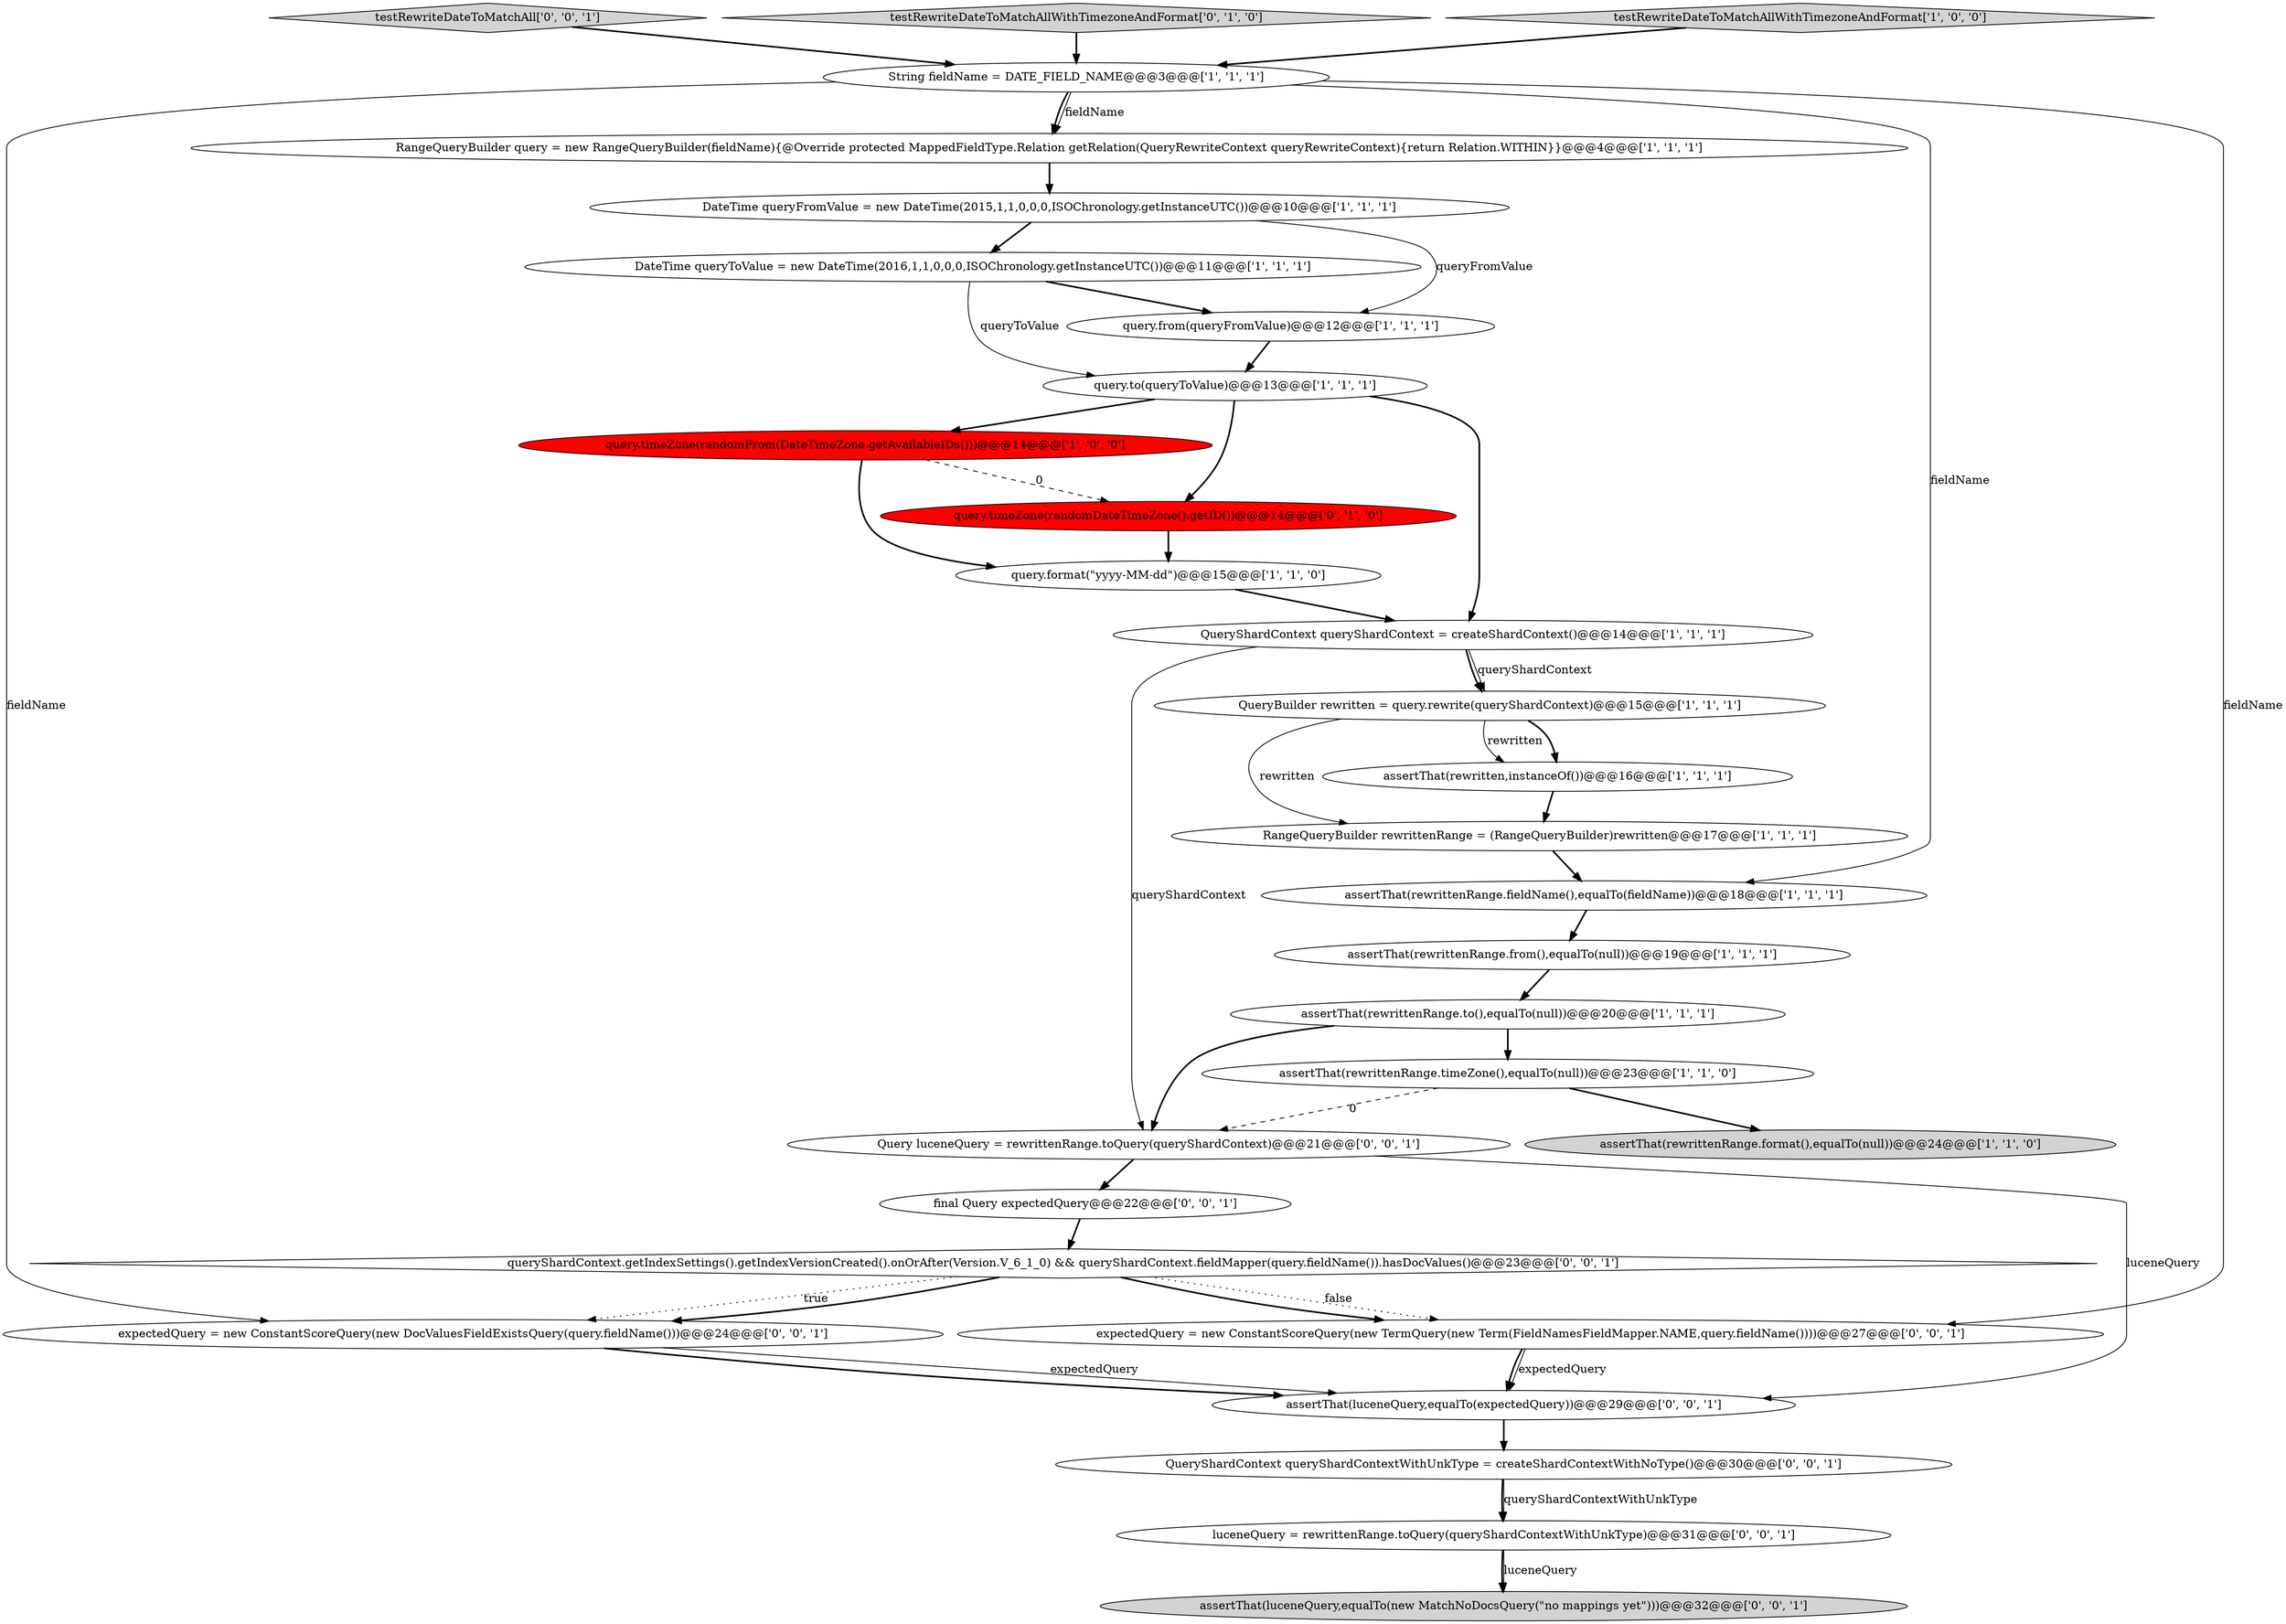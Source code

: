 digraph {
3 [style = filled, label = "DateTime queryFromValue = new DateTime(2015,1,1,0,0,0,ISOChronology.getInstanceUTC())@@@10@@@['1', '1', '1']", fillcolor = white, shape = ellipse image = "AAA0AAABBB1BBB"];
5 [style = filled, label = "query.format(\"yyyy-MM-dd\")@@@15@@@['1', '1', '0']", fillcolor = white, shape = ellipse image = "AAA0AAABBB1BBB"];
8 [style = filled, label = "assertThat(rewrittenRange.format(),equalTo(null))@@@24@@@['1', '1', '0']", fillcolor = lightgray, shape = ellipse image = "AAA0AAABBB1BBB"];
0 [style = filled, label = "DateTime queryToValue = new DateTime(2016,1,1,0,0,0,ISOChronology.getInstanceUTC())@@@11@@@['1', '1', '1']", fillcolor = white, shape = ellipse image = "AAA0AAABBB1BBB"];
24 [style = filled, label = "testRewriteDateToMatchAll['0', '0', '1']", fillcolor = lightgray, shape = diamond image = "AAA0AAABBB3BBB"];
23 [style = filled, label = "assertThat(luceneQuery,equalTo(new MatchNoDocsQuery(\"no mappings yet\")))@@@32@@@['0', '0', '1']", fillcolor = lightgray, shape = ellipse image = "AAA0AAABBB3BBB"];
25 [style = filled, label = "luceneQuery = rewrittenRange.toQuery(queryShardContextWithUnkType)@@@31@@@['0', '0', '1']", fillcolor = white, shape = ellipse image = "AAA0AAABBB3BBB"];
21 [style = filled, label = "expectedQuery = new ConstantScoreQuery(new DocValuesFieldExistsQuery(query.fieldName()))@@@24@@@['0', '0', '1']", fillcolor = white, shape = ellipse image = "AAA0AAABBB3BBB"];
11 [style = filled, label = "assertThat(rewrittenRange.timeZone(),equalTo(null))@@@23@@@['1', '1', '0']", fillcolor = white, shape = ellipse image = "AAA0AAABBB1BBB"];
15 [style = filled, label = "RangeQueryBuilder query = new RangeQueryBuilder(fieldName){@Override protected MappedFieldType.Relation getRelation(QueryRewriteContext queryRewriteContext){return Relation.WITHIN}}@@@4@@@['1', '1', '1']", fillcolor = white, shape = ellipse image = "AAA0AAABBB1BBB"];
17 [style = filled, label = "QueryShardContext queryShardContext = createShardContext()@@@14@@@['1', '1', '1']", fillcolor = white, shape = ellipse image = "AAA0AAABBB1BBB"];
4 [style = filled, label = "RangeQueryBuilder rewrittenRange = (RangeQueryBuilder)rewritten@@@17@@@['1', '1', '1']", fillcolor = white, shape = ellipse image = "AAA0AAABBB1BBB"];
28 [style = filled, label = "final Query expectedQuery@@@22@@@['0', '0', '1']", fillcolor = white, shape = ellipse image = "AAA0AAABBB3BBB"];
13 [style = filled, label = "assertThat(rewritten,instanceOf())@@@16@@@['1', '1', '1']", fillcolor = white, shape = ellipse image = "AAA0AAABBB1BBB"];
9 [style = filled, label = "query.to(queryToValue)@@@13@@@['1', '1', '1']", fillcolor = white, shape = ellipse image = "AAA0AAABBB1BBB"];
18 [style = filled, label = "testRewriteDateToMatchAllWithTimezoneAndFormat['0', '1', '0']", fillcolor = lightgray, shape = diamond image = "AAA0AAABBB2BBB"];
1 [style = filled, label = "assertThat(rewrittenRange.fieldName(),equalTo(fieldName))@@@18@@@['1', '1', '1']", fillcolor = white, shape = ellipse image = "AAA0AAABBB1BBB"];
29 [style = filled, label = "expectedQuery = new ConstantScoreQuery(new TermQuery(new Term(FieldNamesFieldMapper.NAME,query.fieldName())))@@@27@@@['0', '0', '1']", fillcolor = white, shape = ellipse image = "AAA0AAABBB3BBB"];
7 [style = filled, label = "testRewriteDateToMatchAllWithTimezoneAndFormat['1', '0', '0']", fillcolor = lightgray, shape = diamond image = "AAA0AAABBB1BBB"];
27 [style = filled, label = "queryShardContext.getIndexSettings().getIndexVersionCreated().onOrAfter(Version.V_6_1_0) && queryShardContext.fieldMapper(query.fieldName()).hasDocValues()@@@23@@@['0', '0', '1']", fillcolor = white, shape = diamond image = "AAA0AAABBB3BBB"];
22 [style = filled, label = "assertThat(luceneQuery,equalTo(expectedQuery))@@@29@@@['0', '0', '1']", fillcolor = white, shape = ellipse image = "AAA0AAABBB3BBB"];
26 [style = filled, label = "Query luceneQuery = rewrittenRange.toQuery(queryShardContext)@@@21@@@['0', '0', '1']", fillcolor = white, shape = ellipse image = "AAA0AAABBB3BBB"];
20 [style = filled, label = "QueryShardContext queryShardContextWithUnkType = createShardContextWithNoType()@@@30@@@['0', '0', '1']", fillcolor = white, shape = ellipse image = "AAA0AAABBB3BBB"];
2 [style = filled, label = "assertThat(rewrittenRange.to(),equalTo(null))@@@20@@@['1', '1', '1']", fillcolor = white, shape = ellipse image = "AAA0AAABBB1BBB"];
10 [style = filled, label = "query.from(queryFromValue)@@@12@@@['1', '1', '1']", fillcolor = white, shape = ellipse image = "AAA0AAABBB1BBB"];
14 [style = filled, label = "query.timeZone(randomFrom(DateTimeZone.getAvailableIDs()))@@@14@@@['1', '0', '0']", fillcolor = red, shape = ellipse image = "AAA1AAABBB1BBB"];
6 [style = filled, label = "assertThat(rewrittenRange.from(),equalTo(null))@@@19@@@['1', '1', '1']", fillcolor = white, shape = ellipse image = "AAA0AAABBB1BBB"];
19 [style = filled, label = "query.timeZone(randomDateTimeZone().getID())@@@14@@@['0', '1', '0']", fillcolor = red, shape = ellipse image = "AAA1AAABBB2BBB"];
16 [style = filled, label = "QueryBuilder rewritten = query.rewrite(queryShardContext)@@@15@@@['1', '1', '1']", fillcolor = white, shape = ellipse image = "AAA0AAABBB1BBB"];
12 [style = filled, label = "String fieldName = DATE_FIELD_NAME@@@3@@@['1', '1', '1']", fillcolor = white, shape = ellipse image = "AAA0AAABBB1BBB"];
24->12 [style = bold, label=""];
12->29 [style = solid, label="fieldName"];
16->13 [style = bold, label=""];
2->26 [style = bold, label=""];
29->22 [style = solid, label="expectedQuery"];
12->15 [style = solid, label="fieldName"];
7->12 [style = bold, label=""];
25->23 [style = bold, label=""];
3->10 [style = solid, label="queryFromValue"];
11->26 [style = dashed, label="0"];
14->5 [style = bold, label=""];
12->15 [style = bold, label=""];
18->12 [style = bold, label=""];
9->17 [style = bold, label=""];
27->21 [style = dotted, label="true"];
21->22 [style = solid, label="expectedQuery"];
15->3 [style = bold, label=""];
5->17 [style = bold, label=""];
20->25 [style = bold, label=""];
17->16 [style = solid, label="queryShardContext"];
3->0 [style = bold, label=""];
6->2 [style = bold, label=""];
27->29 [style = dotted, label="false"];
12->21 [style = solid, label="fieldName"];
19->5 [style = bold, label=""];
0->10 [style = bold, label=""];
1->6 [style = bold, label=""];
16->4 [style = solid, label="rewritten"];
22->20 [style = bold, label=""];
21->22 [style = bold, label=""];
9->14 [style = bold, label=""];
26->22 [style = solid, label="luceneQuery"];
12->1 [style = solid, label="fieldName"];
11->8 [style = bold, label=""];
25->23 [style = solid, label="luceneQuery"];
9->19 [style = bold, label=""];
20->25 [style = solid, label="queryShardContextWithUnkType"];
10->9 [style = bold, label=""];
4->1 [style = bold, label=""];
14->19 [style = dashed, label="0"];
16->13 [style = solid, label="rewritten"];
26->28 [style = bold, label=""];
28->27 [style = bold, label=""];
27->29 [style = bold, label=""];
29->22 [style = bold, label=""];
27->21 [style = bold, label=""];
17->26 [style = solid, label="queryShardContext"];
2->11 [style = bold, label=""];
17->16 [style = bold, label=""];
0->9 [style = solid, label="queryToValue"];
13->4 [style = bold, label=""];
}
